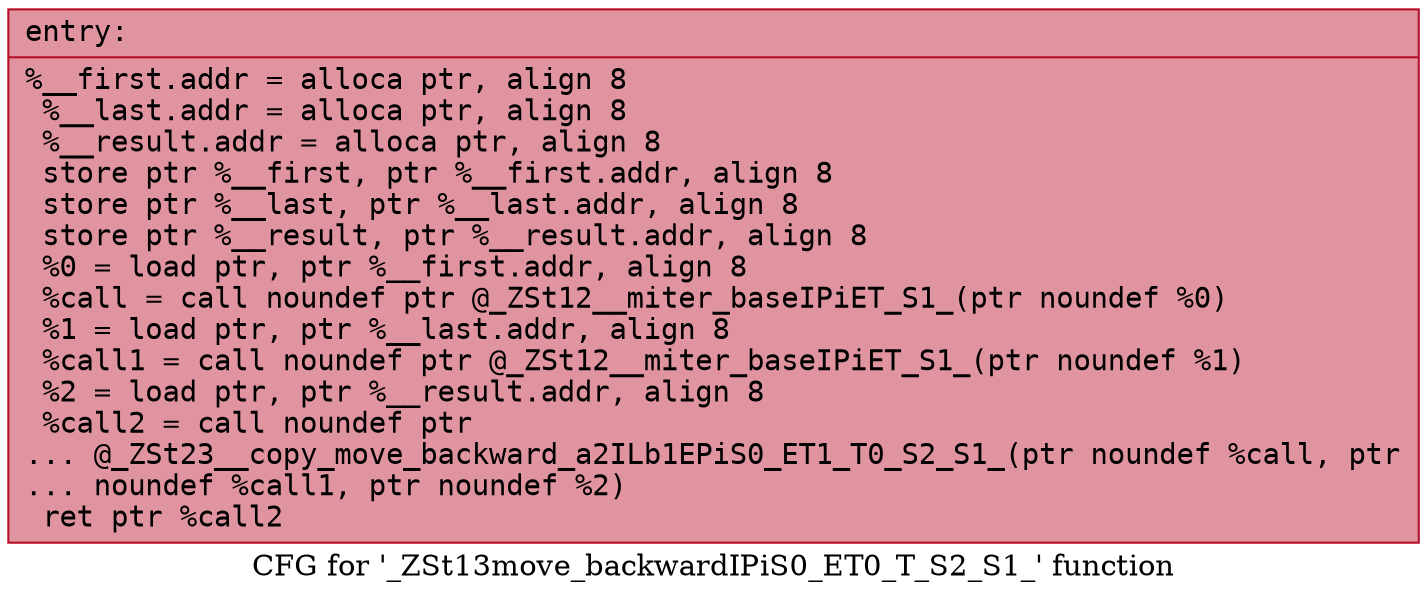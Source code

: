 digraph "CFG for '_ZSt13move_backwardIPiS0_ET0_T_S2_S1_' function" {
	label="CFG for '_ZSt13move_backwardIPiS0_ET0_T_S2_S1_' function";

	Node0x55aea93714b0 [shape=record,color="#b70d28ff", style=filled, fillcolor="#b70d2870" fontname="Courier",label="{entry:\l|  %__first.addr = alloca ptr, align 8\l  %__last.addr = alloca ptr, align 8\l  %__result.addr = alloca ptr, align 8\l  store ptr %__first, ptr %__first.addr, align 8\l  store ptr %__last, ptr %__last.addr, align 8\l  store ptr %__result, ptr %__result.addr, align 8\l  %0 = load ptr, ptr %__first.addr, align 8\l  %call = call noundef ptr @_ZSt12__miter_baseIPiET_S1_(ptr noundef %0)\l  %1 = load ptr, ptr %__last.addr, align 8\l  %call1 = call noundef ptr @_ZSt12__miter_baseIPiET_S1_(ptr noundef %1)\l  %2 = load ptr, ptr %__result.addr, align 8\l  %call2 = call noundef ptr\l... @_ZSt23__copy_move_backward_a2ILb1EPiS0_ET1_T0_S2_S1_(ptr noundef %call, ptr\l... noundef %call1, ptr noundef %2)\l  ret ptr %call2\l}"];
}
